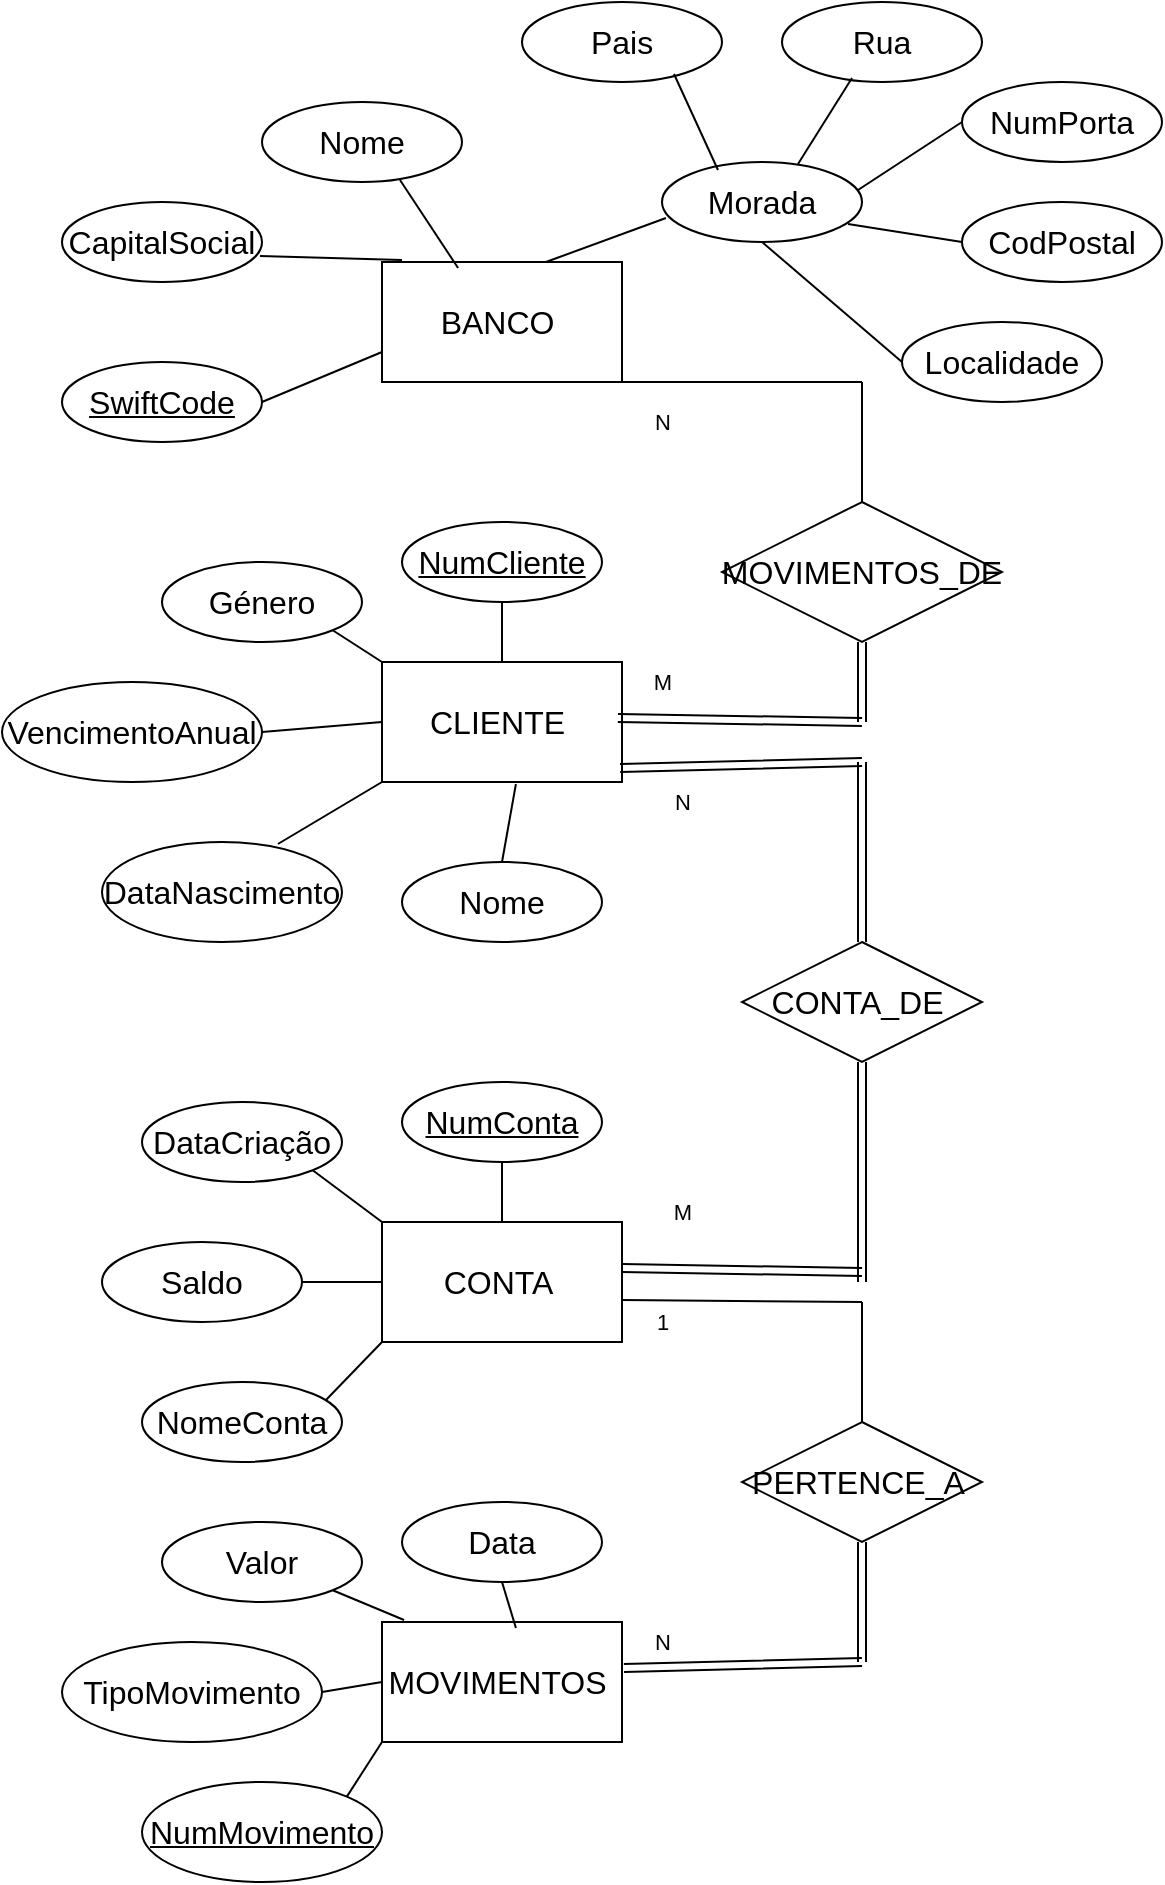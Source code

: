 <mxfile version="28.2.5">
  <diagram name="Página-1" id="3FrnLw_OYCXtZhZAILx2">
    <mxGraphModel dx="1186" dy="1924" grid="1" gridSize="10" guides="1" tooltips="1" connect="1" arrows="1" fold="1" page="1" pageScale="1" pageWidth="827" pageHeight="1169" math="0" shadow="0">
      <root>
        <mxCell id="0" />
        <mxCell id="1" parent="0" />
        <mxCell id="h5siNkcituXvY-2WvDQI-1" value="&lt;span id=&quot;docs-internal-guid-c98de67a-7fff-f7c8-31b4-15cce28972a3&quot;&gt;&lt;span style=&quot;font-size: 12pt; font-family: Calibri, sans-serif; background-color: transparent; font-variant-numeric: normal; font-variant-east-asian: normal; font-variant-alternates: normal; font-variant-position: normal; font-variant-emoji: normal; vertical-align: baseline; white-space-collapse: preserve;&quot;&gt;BANCO &lt;/span&gt;&lt;/span&gt;" style="rounded=0;whiteSpace=wrap;html=1;" vertex="1" parent="1">
          <mxGeometry x="200" y="80" width="120" height="60" as="geometry" />
        </mxCell>
        <mxCell id="h5siNkcituXvY-2WvDQI-2" value="&lt;span id=&quot;docs-internal-guid-cb5e6cf6-7fff-f6a9-5ab8-39e8e9b2c366&quot;&gt;&lt;span style=&quot;font-size: 12pt; font-family: Calibri, sans-serif; background-color: transparent; font-variant-numeric: normal; font-variant-east-asian: normal; font-variant-alternates: normal; font-variant-position: normal; font-variant-emoji: normal; text-decoration-skip-ink: none; vertical-align: baseline; white-space-collapse: preserve;&quot;&gt;SwiftCode&lt;/span&gt;&lt;/span&gt;" style="ellipse;whiteSpace=wrap;html=1;align=center;fontStyle=4;" vertex="1" parent="1">
          <mxGeometry x="40" y="130" width="100" height="40" as="geometry" />
        </mxCell>
        <mxCell id="h5siNkcituXvY-2WvDQI-3" value="&lt;span id=&quot;docs-internal-guid-b2e55722-7fff-10bd-e425-3219755d571b&quot;&gt;&lt;span style=&quot;font-size: 12pt; font-family: Calibri, sans-serif; background-color: transparent; font-variant-numeric: normal; font-variant-east-asian: normal; font-variant-alternates: normal; font-variant-position: normal; font-variant-emoji: normal; vertical-align: baseline; white-space-collapse: preserve;&quot;&gt;Morada&lt;/span&gt;&lt;/span&gt;" style="ellipse;whiteSpace=wrap;html=1;align=center;" vertex="1" parent="1">
          <mxGeometry x="340" y="30" width="100" height="40" as="geometry" />
        </mxCell>
        <mxCell id="h5siNkcituXvY-2WvDQI-4" value="&lt;span id=&quot;docs-internal-guid-d1528c30-7fff-7e09-91fa-49ba32e6d81a&quot;&gt;&lt;span style=&quot;font-size: 12pt; font-family: Calibri, sans-serif; background-color: transparent; font-variant-numeric: normal; font-variant-east-asian: normal; font-variant-alternates: normal; font-variant-position: normal; font-variant-emoji: normal; vertical-align: baseline; white-space-collapse: preserve;&quot;&gt;CodPostal&lt;/span&gt;&lt;/span&gt;" style="ellipse;whiteSpace=wrap;html=1;align=center;" vertex="1" parent="1">
          <mxGeometry x="490" y="50" width="100" height="40" as="geometry" />
        </mxCell>
        <mxCell id="h5siNkcituXvY-2WvDQI-5" value="&lt;span id=&quot;docs-internal-guid-aa83cac8-7fff-0316-6411-92192b8a188f&quot;&gt;&lt;span style=&quot;font-size: 12pt; font-family: Calibri, sans-serif; background-color: transparent; font-variant-numeric: normal; font-variant-east-asian: normal; font-variant-alternates: normal; font-variant-position: normal; font-variant-emoji: normal; vertical-align: baseline; white-space-collapse: preserve;&quot;&gt;Nome&lt;/span&gt;&lt;/span&gt;" style="ellipse;whiteSpace=wrap;html=1;align=center;" vertex="1" parent="1">
          <mxGeometry x="140" width="100" height="40" as="geometry" />
        </mxCell>
        <mxCell id="h5siNkcituXvY-2WvDQI-6" value="&lt;span id=&quot;docs-internal-guid-a869a431-7fff-c075-0027-cb32a133d4e4&quot;&gt;&lt;span style=&quot;font-size: 12pt; font-family: Calibri, sans-serif; background-color: transparent; font-variant-numeric: normal; font-variant-east-asian: normal; font-variant-alternates: normal; font-variant-position: normal; font-variant-emoji: normal; vertical-align: baseline; white-space-collapse: preserve;&quot;&gt;CapitalSocial&lt;/span&gt;&lt;/span&gt;" style="ellipse;whiteSpace=wrap;html=1;align=center;" vertex="1" parent="1">
          <mxGeometry x="40" y="50" width="100" height="40" as="geometry" />
        </mxCell>
        <mxCell id="h5siNkcituXvY-2WvDQI-7" value="&lt;span id=&quot;docs-internal-guid-a81eba52-7fff-ae07-4557-3e28843d21dd&quot;&gt;&lt;span style=&quot;font-size: 12pt; font-family: Calibri, sans-serif; background-color: transparent; font-variant-numeric: normal; font-variant-east-asian: normal; font-variant-alternates: normal; font-variant-position: normal; font-variant-emoji: normal; vertical-align: baseline; white-space-collapse: preserve;&quot;&gt;Pais&lt;/span&gt;&lt;/span&gt;" style="ellipse;whiteSpace=wrap;html=1;align=center;" vertex="1" parent="1">
          <mxGeometry x="270" y="-50" width="100" height="40" as="geometry" />
        </mxCell>
        <mxCell id="h5siNkcituXvY-2WvDQI-8" value="&lt;span id=&quot;docs-internal-guid-b4daa6f1-7fff-91a2-c9e3-9f851c4a3162&quot;&gt;&lt;span style=&quot;font-size: 12pt; font-family: Calibri, sans-serif; background-color: transparent; font-variant-numeric: normal; font-variant-east-asian: normal; font-variant-alternates: normal; font-variant-position: normal; font-variant-emoji: normal; vertical-align: baseline; white-space-collapse: preserve;&quot;&gt;Localidade&lt;/span&gt;&lt;/span&gt;" style="ellipse;whiteSpace=wrap;html=1;align=center;" vertex="1" parent="1">
          <mxGeometry x="460" y="110" width="100" height="40" as="geometry" />
        </mxCell>
        <mxCell id="h5siNkcituXvY-2WvDQI-9" value="&lt;span id=&quot;docs-internal-guid-98c6e2a1-7fff-6327-26eb-e383f1c9897c&quot;&gt;&lt;span style=&quot;font-size: 12pt; font-family: Calibri, sans-serif; background-color: transparent; font-variant-numeric: normal; font-variant-east-asian: normal; font-variant-alternates: normal; font-variant-position: normal; font-variant-emoji: normal; vertical-align: baseline; white-space-collapse: preserve;&quot;&gt;Rua&lt;/span&gt;&lt;/span&gt;" style="ellipse;whiteSpace=wrap;html=1;align=center;" vertex="1" parent="1">
          <mxGeometry x="400" y="-50" width="100" height="40" as="geometry" />
        </mxCell>
        <mxCell id="h5siNkcituXvY-2WvDQI-10" value="&lt;span id=&quot;docs-internal-guid-8433fc46-7fff-7181-3557-6fb484f7b6ed&quot;&gt;&lt;span style=&quot;font-size: 12pt; font-family: Calibri, sans-serif; background-color: transparent; font-variant-numeric: normal; font-variant-east-asian: normal; font-variant-alternates: normal; font-variant-position: normal; font-variant-emoji: normal; vertical-align: baseline; white-space-collapse: preserve;&quot;&gt;NumPorta&lt;/span&gt;&lt;/span&gt;" style="ellipse;whiteSpace=wrap;html=1;align=center;" vertex="1" parent="1">
          <mxGeometry x="490" y="-10" width="100" height="40" as="geometry" />
        </mxCell>
        <mxCell id="h5siNkcituXvY-2WvDQI-12" value="&lt;span id=&quot;docs-internal-guid-fe9f5caa-7fff-3d34-d0a5-0e9a74c6bce8&quot;&gt;&lt;span style=&quot;font-size: 12pt; font-family: Calibri, sans-serif; background-color: transparent; font-variant-numeric: normal; font-variant-east-asian: normal; font-variant-alternates: normal; font-variant-position: normal; font-variant-emoji: normal; vertical-align: baseline; white-space-collapse: preserve;&quot;&gt;CLIENTE &lt;/span&gt;&lt;/span&gt;" style="rounded=0;whiteSpace=wrap;html=1;" vertex="1" parent="1">
          <mxGeometry x="200" y="280" width="120" height="60" as="geometry" />
        </mxCell>
        <mxCell id="h5siNkcituXvY-2WvDQI-13" value="&lt;span id=&quot;docs-internal-guid-62c54535-7fff-dfc7-82a9-aac2d321ba4e&quot;&gt;&lt;span style=&quot;font-size: 12pt; font-family: Calibri, sans-serif; background-color: transparent; font-variant-numeric: normal; font-variant-east-asian: normal; font-variant-alternates: normal; font-variant-position: normal; font-variant-emoji: normal; vertical-align: baseline; white-space-collapse: preserve;&quot;&gt;VencimentoAnual&lt;/span&gt;&lt;/span&gt;" style="ellipse;whiteSpace=wrap;html=1;align=center;" vertex="1" parent="1">
          <mxGeometry x="10" y="290" width="130" height="50" as="geometry" />
        </mxCell>
        <mxCell id="h5siNkcituXvY-2WvDQI-14" value="&lt;span id=&quot;docs-internal-guid-09aae9fc-7fff-cddd-52e7-eaa7f98cb84c&quot;&gt;&lt;span style=&quot;font-size: 12pt; font-family: Calibri, sans-serif; background-color: transparent; font-variant-numeric: normal; font-variant-east-asian: normal; font-variant-alternates: normal; font-variant-position: normal; font-variant-emoji: normal; vertical-align: baseline; white-space-collapse: preserve;&quot;&gt;Género&lt;/span&gt;&lt;/span&gt;" style="ellipse;whiteSpace=wrap;html=1;align=center;" vertex="1" parent="1">
          <mxGeometry x="90" y="230" width="100" height="40" as="geometry" />
        </mxCell>
        <mxCell id="h5siNkcituXvY-2WvDQI-15" value="&lt;span id=&quot;docs-internal-guid-3b063361-7fff-a058-1fa5-90cc97f95b61&quot;&gt;&lt;span style=&quot;font-size: 12pt; font-family: Calibri, sans-serif; background-color: transparent; font-variant-numeric: normal; font-variant-east-asian: normal; font-variant-alternates: normal; font-variant-position: normal; font-variant-emoji: normal; vertical-align: baseline; white-space-collapse: preserve;&quot;&gt;DataNascimento&lt;/span&gt;&lt;/span&gt;" style="ellipse;whiteSpace=wrap;html=1;align=center;" vertex="1" parent="1">
          <mxGeometry x="60" y="370" width="120" height="50" as="geometry" />
        </mxCell>
        <mxCell id="h5siNkcituXvY-2WvDQI-16" value="&lt;span id=&quot;docs-internal-guid-ce296095-7fff-9345-59ce-13010bc71599&quot;&gt;&lt;span style=&quot;font-size: 12pt; font-family: Calibri, sans-serif; background-color: transparent; font-variant-numeric: normal; font-variant-east-asian: normal; font-variant-alternates: normal; font-variant-position: normal; font-variant-emoji: normal; vertical-align: baseline; white-space-collapse: preserve;&quot;&gt;Nome&lt;/span&gt;&lt;/span&gt;" style="ellipse;whiteSpace=wrap;html=1;align=center;" vertex="1" parent="1">
          <mxGeometry x="210" y="380" width="100" height="40" as="geometry" />
        </mxCell>
        <mxCell id="h5siNkcituXvY-2WvDQI-17" value="&lt;span id=&quot;docs-internal-guid-42ddceae-7fff-7ea5-fbeb-734978276303&quot;&gt;&lt;span style=&quot;font-size: 12pt; font-family: Calibri, sans-serif; background-color: transparent; font-variant-numeric: normal; font-variant-east-asian: normal; font-variant-alternates: normal; font-variant-position: normal; font-variant-emoji: normal; text-decoration-skip-ink: none; vertical-align: baseline; white-space-collapse: preserve;&quot;&gt;NumCliente&lt;/span&gt;&lt;/span&gt;" style="ellipse;whiteSpace=wrap;html=1;align=center;fontStyle=4;" vertex="1" parent="1">
          <mxGeometry x="210" y="210" width="100" height="40" as="geometry" />
        </mxCell>
        <mxCell id="h5siNkcituXvY-2WvDQI-18" value="&lt;span id=&quot;docs-internal-guid-1de8823d-7fff-34da-ef11-82ffd928eac5&quot;&gt;&lt;span style=&quot;font-size: 12pt; font-family: Calibri, sans-serif; background-color: transparent; font-variant-numeric: normal; font-variant-east-asian: normal; font-variant-alternates: normal; font-variant-position: normal; font-variant-emoji: normal; vertical-align: baseline; white-space-collapse: preserve;&quot;&gt;CONTA &lt;/span&gt;&lt;/span&gt;" style="rounded=0;whiteSpace=wrap;html=1;" vertex="1" parent="1">
          <mxGeometry x="200" y="560" width="120" height="60" as="geometry" />
        </mxCell>
        <mxCell id="h5siNkcituXvY-2WvDQI-19" value="&lt;span id=&quot;docs-internal-guid-00080c12-7fff-b3b5-1086-4a075bb7cc4a&quot;&gt;&lt;span style=&quot;font-size: 12pt; font-family: Calibri, sans-serif; background-color: transparent; font-variant-numeric: normal; font-variant-east-asian: normal; font-variant-alternates: normal; font-variant-position: normal; font-variant-emoji: normal; vertical-align: baseline; white-space-collapse: preserve;&quot;&gt;Saldo&lt;/span&gt;&lt;/span&gt;" style="ellipse;whiteSpace=wrap;html=1;align=center;" vertex="1" parent="1">
          <mxGeometry x="60" y="570" width="100" height="40" as="geometry" />
        </mxCell>
        <mxCell id="h5siNkcituXvY-2WvDQI-20" value="&lt;span id=&quot;docs-internal-guid-2405305a-7fff-9c8f-b508-4a0c18fc1a60&quot;&gt;&lt;span style=&quot;font-size: 12pt; font-family: Calibri, sans-serif; background-color: transparent; font-variant-numeric: normal; font-variant-east-asian: normal; font-variant-alternates: normal; font-variant-position: normal; font-variant-emoji: normal; vertical-align: baseline; white-space-collapse: preserve;&quot;&gt;NomeConta&lt;/span&gt;&lt;/span&gt;" style="ellipse;whiteSpace=wrap;html=1;align=center;" vertex="1" parent="1">
          <mxGeometry x="80" y="640" width="100" height="40" as="geometry" />
        </mxCell>
        <mxCell id="h5siNkcituXvY-2WvDQI-21" value="&lt;span id=&quot;docs-internal-guid-a5ba5f70-7fff-7c73-c7e4-8cdfc85c963a&quot;&gt;&lt;span style=&quot;font-size: 12pt; font-family: Calibri, sans-serif; background-color: transparent; font-variant-numeric: normal; font-variant-east-asian: normal; font-variant-alternates: normal; font-variant-position: normal; font-variant-emoji: normal; vertical-align: baseline; white-space-collapse: preserve;&quot;&gt;DataCriação&lt;/span&gt;&lt;/span&gt;" style="ellipse;whiteSpace=wrap;html=1;align=center;" vertex="1" parent="1">
          <mxGeometry x="80" y="500" width="100" height="40" as="geometry" />
        </mxCell>
        <mxCell id="h5siNkcituXvY-2WvDQI-22" value="&lt;span id=&quot;docs-internal-guid-426f32d3-7fff-5bcd-8333-54c72f3eebee&quot;&gt;&lt;span style=&quot;font-size: 12pt; font-family: Calibri, sans-serif; background-color: transparent; font-variant-numeric: normal; font-variant-east-asian: normal; font-variant-alternates: normal; font-variant-position: normal; font-variant-emoji: normal; text-decoration-skip-ink: none; vertical-align: baseline; white-space-collapse: preserve;&quot;&gt;NumConta&lt;/span&gt;&lt;/span&gt;" style="ellipse;whiteSpace=wrap;html=1;align=center;fontStyle=4;" vertex="1" parent="1">
          <mxGeometry x="210" y="490" width="100" height="40" as="geometry" />
        </mxCell>
        <mxCell id="h5siNkcituXvY-2WvDQI-23" value="&lt;span id=&quot;docs-internal-guid-e717e4d1-7fff-016e-da79-1b87d2be63a3&quot;&gt;&lt;span style=&quot;font-size: 12pt; font-family: Calibri, sans-serif; background-color: transparent; font-variant-numeric: normal; font-variant-east-asian: normal; font-variant-alternates: normal; font-variant-position: normal; font-variant-emoji: normal; vertical-align: baseline; white-space-collapse: preserve;&quot;&gt;MOVIMENTOS &lt;/span&gt;&lt;/span&gt;" style="rounded=0;whiteSpace=wrap;html=1;" vertex="1" parent="1">
          <mxGeometry x="200" y="760" width="120" height="60" as="geometry" />
        </mxCell>
        <mxCell id="h5siNkcituXvY-2WvDQI-24" value="&lt;span id=&quot;docs-internal-guid-8e6be2fe-7fff-7c3b-7817-8044bf9dd68d&quot;&gt;&lt;span style=&quot;font-size: 12pt; font-family: Calibri, sans-serif; background-color: transparent; font-variant-numeric: normal; font-variant-east-asian: normal; font-variant-alternates: normal; font-variant-position: normal; font-variant-emoji: normal; vertical-align: baseline; white-space-collapse: preserve;&quot;&gt;Valor&lt;/span&gt;&lt;/span&gt;" style="ellipse;whiteSpace=wrap;html=1;align=center;" vertex="1" parent="1">
          <mxGeometry x="90" y="710" width="100" height="40" as="geometry" />
        </mxCell>
        <mxCell id="h5siNkcituXvY-2WvDQI-25" value="&lt;span id=&quot;docs-internal-guid-99b3528d-7fff-559d-3f79-da6ea304e9f2&quot;&gt;&lt;span style=&quot;font-size: 12pt; font-family: Calibri, sans-serif; background-color: transparent; font-variant-numeric: normal; font-variant-east-asian: normal; font-variant-alternates: normal; font-variant-position: normal; font-variant-emoji: normal; vertical-align: baseline; white-space-collapse: preserve;&quot;&gt;TipoMovimento&lt;/span&gt;&lt;/span&gt;" style="ellipse;whiteSpace=wrap;html=1;align=center;" vertex="1" parent="1">
          <mxGeometry x="40" y="770" width="130" height="50" as="geometry" />
        </mxCell>
        <mxCell id="h5siNkcituXvY-2WvDQI-26" value="&lt;span id=&quot;docs-internal-guid-baca70d8-7fff-495a-11ea-d1c37267b8ab&quot;&gt;&lt;span style=&quot;font-size: 12pt; font-family: Calibri, sans-serif; background-color: transparent; font-variant-numeric: normal; font-variant-east-asian: normal; font-variant-alternates: normal; font-variant-position: normal; font-variant-emoji: normal; vertical-align: baseline; white-space-collapse: preserve;&quot;&gt;Data&lt;/span&gt;&lt;/span&gt;" style="ellipse;whiteSpace=wrap;html=1;align=center;" vertex="1" parent="1">
          <mxGeometry x="210" y="700" width="100" height="40" as="geometry" />
        </mxCell>
        <mxCell id="h5siNkcituXvY-2WvDQI-27" value="&lt;span id=&quot;docs-internal-guid-4a18df48-7fff-2eb3-d0c7-ce6d35a17109&quot;&gt;&lt;span style=&quot;font-size: 12pt; font-family: Calibri, sans-serif; background-color: transparent; font-variant-numeric: normal; font-variant-east-asian: normal; font-variant-alternates: normal; font-variant-position: normal; font-variant-emoji: normal; text-decoration-skip-ink: none; vertical-align: baseline; white-space-collapse: preserve;&quot;&gt;NumMovimento&lt;/span&gt;&lt;/span&gt;" style="ellipse;whiteSpace=wrap;html=1;align=center;fontStyle=4;" vertex="1" parent="1">
          <mxGeometry x="80" y="840" width="120" height="50" as="geometry" />
        </mxCell>
        <mxCell id="h5siNkcituXvY-2WvDQI-28" value="" style="endArrow=none;html=1;rounded=0;entryX=0.69;entryY=0.975;entryDx=0;entryDy=0;entryPerimeter=0;exitX=0.317;exitY=0.05;exitDx=0;exitDy=0;exitPerimeter=0;" edge="1" parent="1" source="h5siNkcituXvY-2WvDQI-1" target="h5siNkcituXvY-2WvDQI-5">
          <mxGeometry width="50" height="50" relative="1" as="geometry">
            <mxPoint x="235" y="80" as="sourcePoint" />
            <mxPoint x="285" y="30" as="targetPoint" />
          </mxGeometry>
        </mxCell>
        <mxCell id="h5siNkcituXvY-2WvDQI-29" value="" style="endArrow=none;html=1;rounded=0;exitX=1;exitY=0.5;exitDx=0;exitDy=0;entryX=0;entryY=0.75;entryDx=0;entryDy=0;" edge="1" parent="1" source="h5siNkcituXvY-2WvDQI-2" target="h5siNkcituXvY-2WvDQI-1">
          <mxGeometry width="50" height="50" relative="1" as="geometry">
            <mxPoint x="150" y="170" as="sourcePoint" />
            <mxPoint x="200" y="120" as="targetPoint" />
          </mxGeometry>
        </mxCell>
        <mxCell id="h5siNkcituXvY-2WvDQI-30" value="" style="endArrow=none;html=1;rounded=0;exitX=0.99;exitY=0.675;exitDx=0;exitDy=0;exitPerimeter=0;entryX=0.083;entryY=-0.017;entryDx=0;entryDy=0;entryPerimeter=0;" edge="1" parent="1" source="h5siNkcituXvY-2WvDQI-6" target="h5siNkcituXvY-2WvDQI-1">
          <mxGeometry width="50" height="50" relative="1" as="geometry">
            <mxPoint x="150" y="130" as="sourcePoint" />
            <mxPoint x="200" y="80" as="targetPoint" />
          </mxGeometry>
        </mxCell>
        <mxCell id="h5siNkcituXvY-2WvDQI-31" value="" style="endArrow=none;html=1;rounded=0;entryX=0.02;entryY=0.7;entryDx=0;entryDy=0;entryPerimeter=0;exitX=0.683;exitY=0;exitDx=0;exitDy=0;exitPerimeter=0;" edge="1" parent="1" source="h5siNkcituXvY-2WvDQI-1" target="h5siNkcituXvY-2WvDQI-3">
          <mxGeometry width="50" height="50" relative="1" as="geometry">
            <mxPoint x="290" y="80" as="sourcePoint" />
            <mxPoint x="340" y="30" as="targetPoint" />
          </mxGeometry>
        </mxCell>
        <mxCell id="h5siNkcituXvY-2WvDQI-32" value="" style="endArrow=none;html=1;rounded=0;entryX=0.76;entryY=0.9;entryDx=0;entryDy=0;entryPerimeter=0;exitX=0.28;exitY=0.1;exitDx=0;exitDy=0;exitPerimeter=0;" edge="1" parent="1" source="h5siNkcituXvY-2WvDQI-3" target="h5siNkcituXvY-2WvDQI-7">
          <mxGeometry width="50" height="50" relative="1" as="geometry">
            <mxPoint x="360" y="30" as="sourcePoint" />
            <mxPoint x="410" y="-20" as="targetPoint" />
          </mxGeometry>
        </mxCell>
        <mxCell id="h5siNkcituXvY-2WvDQI-33" value="" style="endArrow=none;html=1;rounded=0;entryX=0;entryY=0.5;entryDx=0;entryDy=0;exitX=0.98;exitY=0.35;exitDx=0;exitDy=0;exitPerimeter=0;" edge="1" parent="1" source="h5siNkcituXvY-2WvDQI-3" target="h5siNkcituXvY-2WvDQI-10">
          <mxGeometry width="50" height="50" relative="1" as="geometry">
            <mxPoint x="440" y="45" as="sourcePoint" />
            <mxPoint x="490" y="-5" as="targetPoint" />
          </mxGeometry>
        </mxCell>
        <mxCell id="h5siNkcituXvY-2WvDQI-34" value="" style="endArrow=none;html=1;rounded=0;entryX=0.35;entryY=0.95;entryDx=0;entryDy=0;entryPerimeter=0;exitX=0.68;exitY=0.025;exitDx=0;exitDy=0;exitPerimeter=0;" edge="1" parent="1" source="h5siNkcituXvY-2WvDQI-3" target="h5siNkcituXvY-2WvDQI-9">
          <mxGeometry width="50" height="50" relative="1" as="geometry">
            <mxPoint x="400" y="30" as="sourcePoint" />
            <mxPoint x="450" y="-20" as="targetPoint" />
          </mxGeometry>
        </mxCell>
        <mxCell id="h5siNkcituXvY-2WvDQI-35" value="" style="endArrow=none;html=1;rounded=0;entryX=0;entryY=0.5;entryDx=0;entryDy=0;exitX=0.93;exitY=0.775;exitDx=0;exitDy=0;exitPerimeter=0;" edge="1" parent="1" source="h5siNkcituXvY-2WvDQI-3" target="h5siNkcituXvY-2WvDQI-4">
          <mxGeometry width="50" height="50" relative="1" as="geometry">
            <mxPoint x="414" y="80" as="sourcePoint" />
            <mxPoint x="464" y="30" as="targetPoint" />
          </mxGeometry>
        </mxCell>
        <mxCell id="h5siNkcituXvY-2WvDQI-36" value="" style="endArrow=none;html=1;rounded=0;entryX=0;entryY=0.5;entryDx=0;entryDy=0;exitX=0.5;exitY=1;exitDx=0;exitDy=0;" edge="1" parent="1" source="h5siNkcituXvY-2WvDQI-3" target="h5siNkcituXvY-2WvDQI-8">
          <mxGeometry width="50" height="50" relative="1" as="geometry">
            <mxPoint x="389" y="95" as="sourcePoint" />
            <mxPoint x="439" y="45" as="targetPoint" />
          </mxGeometry>
        </mxCell>
        <mxCell id="h5siNkcituXvY-2WvDQI-37" value="" style="endArrow=none;html=1;rounded=0;entryX=0.5;entryY=0;entryDx=0;entryDy=0;exitX=0.5;exitY=1;exitDx=0;exitDy=0;" edge="1" parent="1" source="h5siNkcituXvY-2WvDQI-17" target="h5siNkcituXvY-2WvDQI-12">
          <mxGeometry width="50" height="50" relative="1" as="geometry">
            <mxPoint x="260" y="260" as="sourcePoint" />
            <mxPoint x="300" y="220" as="targetPoint" />
          </mxGeometry>
        </mxCell>
        <mxCell id="h5siNkcituXvY-2WvDQI-38" value="" style="endArrow=none;html=1;rounded=0;entryX=0;entryY=0;entryDx=0;entryDy=0;exitX=1;exitY=1;exitDx=0;exitDy=0;" edge="1" parent="1" source="h5siNkcituXvY-2WvDQI-14" target="h5siNkcituXvY-2WvDQI-12">
          <mxGeometry width="50" height="50" relative="1" as="geometry">
            <mxPoint x="160" y="290" as="sourcePoint" />
            <mxPoint x="210" y="240" as="targetPoint" />
          </mxGeometry>
        </mxCell>
        <mxCell id="h5siNkcituXvY-2WvDQI-39" value="" style="endArrow=none;html=1;rounded=0;exitX=0;exitY=0.5;exitDx=0;exitDy=0;entryX=1;entryY=0.5;entryDx=0;entryDy=0;" edge="1" parent="1" source="h5siNkcituXvY-2WvDQI-12" target="h5siNkcituXvY-2WvDQI-13">
          <mxGeometry width="50" height="50" relative="1" as="geometry">
            <mxPoint x="120" y="340" as="sourcePoint" />
            <mxPoint x="170" y="290" as="targetPoint" />
          </mxGeometry>
        </mxCell>
        <mxCell id="h5siNkcituXvY-2WvDQI-40" value="" style="endArrow=none;html=1;rounded=0;exitX=0;exitY=1;exitDx=0;exitDy=0;entryX=0.733;entryY=0.02;entryDx=0;entryDy=0;entryPerimeter=0;" edge="1" parent="1" source="h5siNkcituXvY-2WvDQI-12" target="h5siNkcituXvY-2WvDQI-15">
          <mxGeometry width="50" height="50" relative="1" as="geometry">
            <mxPoint x="115" y="400" as="sourcePoint" />
            <mxPoint x="165" y="350" as="targetPoint" />
          </mxGeometry>
        </mxCell>
        <mxCell id="h5siNkcituXvY-2WvDQI-41" value="" style="endArrow=none;html=1;rounded=0;exitX=0.558;exitY=1.017;exitDx=0;exitDy=0;exitPerimeter=0;entryX=0.5;entryY=0;entryDx=0;entryDy=0;" edge="1" parent="1" source="h5siNkcituXvY-2WvDQI-12" target="h5siNkcituXvY-2WvDQI-16">
          <mxGeometry width="50" height="50" relative="1" as="geometry">
            <mxPoint x="250" y="410" as="sourcePoint" />
            <mxPoint x="300" y="360" as="targetPoint" />
          </mxGeometry>
        </mxCell>
        <mxCell id="h5siNkcituXvY-2WvDQI-42" value="" style="endArrow=none;html=1;rounded=0;exitX=0.92;exitY=0.225;exitDx=0;exitDy=0;exitPerimeter=0;entryX=0;entryY=1;entryDx=0;entryDy=0;" edge="1" parent="1" source="h5siNkcituXvY-2WvDQI-20" target="h5siNkcituXvY-2WvDQI-18">
          <mxGeometry width="50" height="50" relative="1" as="geometry">
            <mxPoint x="165" y="670" as="sourcePoint" />
            <mxPoint x="215" y="620" as="targetPoint" />
          </mxGeometry>
        </mxCell>
        <mxCell id="h5siNkcituXvY-2WvDQI-43" value="" style="endArrow=none;html=1;rounded=0;exitX=1;exitY=0.5;exitDx=0;exitDy=0;entryX=0;entryY=0.5;entryDx=0;entryDy=0;" edge="1" parent="1" source="h5siNkcituXvY-2WvDQI-19" target="h5siNkcituXvY-2WvDQI-18">
          <mxGeometry width="50" height="50" relative="1" as="geometry">
            <mxPoint x="180" y="630" as="sourcePoint" />
            <mxPoint x="230" y="580" as="targetPoint" />
          </mxGeometry>
        </mxCell>
        <mxCell id="h5siNkcituXvY-2WvDQI-44" value="" style="endArrow=none;html=1;rounded=0;exitX=1;exitY=1;exitDx=0;exitDy=0;entryX=0;entryY=0;entryDx=0;entryDy=0;" edge="1" parent="1" source="h5siNkcituXvY-2WvDQI-21" target="h5siNkcituXvY-2WvDQI-18">
          <mxGeometry width="50" height="50" relative="1" as="geometry">
            <mxPoint x="180" y="590" as="sourcePoint" />
            <mxPoint x="230" y="540" as="targetPoint" />
          </mxGeometry>
        </mxCell>
        <mxCell id="h5siNkcituXvY-2WvDQI-45" value="" style="endArrow=none;html=1;rounded=0;exitX=0.5;exitY=0;exitDx=0;exitDy=0;entryX=0.5;entryY=1;entryDx=0;entryDy=0;" edge="1" parent="1" source="h5siNkcituXvY-2WvDQI-18" target="h5siNkcituXvY-2WvDQI-22">
          <mxGeometry width="50" height="50" relative="1" as="geometry">
            <mxPoint x="235" y="570" as="sourcePoint" />
            <mxPoint x="285" y="520" as="targetPoint" />
          </mxGeometry>
        </mxCell>
        <mxCell id="h5siNkcituXvY-2WvDQI-46" value="" style="endArrow=none;html=1;rounded=0;exitX=1;exitY=0;exitDx=0;exitDy=0;entryX=0;entryY=1;entryDx=0;entryDy=0;" edge="1" parent="1" source="h5siNkcituXvY-2WvDQI-27" target="h5siNkcituXvY-2WvDQI-23">
          <mxGeometry width="50" height="50" relative="1" as="geometry">
            <mxPoint x="160" y="880" as="sourcePoint" />
            <mxPoint x="210" y="830" as="targetPoint" />
          </mxGeometry>
        </mxCell>
        <mxCell id="h5siNkcituXvY-2WvDQI-47" value="" style="endArrow=none;html=1;rounded=0;exitX=1;exitY=0.5;exitDx=0;exitDy=0;entryX=0;entryY=0.5;entryDx=0;entryDy=0;" edge="1" parent="1" source="h5siNkcituXvY-2WvDQI-25" target="h5siNkcituXvY-2WvDQI-23">
          <mxGeometry width="50" height="50" relative="1" as="geometry">
            <mxPoint x="140" y="800" as="sourcePoint" />
            <mxPoint x="190" y="750" as="targetPoint" />
          </mxGeometry>
        </mxCell>
        <mxCell id="h5siNkcituXvY-2WvDQI-48" value="" style="endArrow=none;html=1;rounded=0;exitX=1;exitY=1;exitDx=0;exitDy=0;entryX=0.092;entryY=-0.017;entryDx=0;entryDy=0;entryPerimeter=0;" edge="1" parent="1" source="h5siNkcituXvY-2WvDQI-24" target="h5siNkcituXvY-2WvDQI-23">
          <mxGeometry width="50" height="50" relative="1" as="geometry">
            <mxPoint x="180" y="755" as="sourcePoint" />
            <mxPoint x="230" y="705" as="targetPoint" />
          </mxGeometry>
        </mxCell>
        <mxCell id="h5siNkcituXvY-2WvDQI-49" value="" style="endArrow=none;html=1;rounded=0;entryX=0.558;entryY=0.05;entryDx=0;entryDy=0;entryPerimeter=0;exitX=0.5;exitY=1;exitDx=0;exitDy=0;" edge="1" parent="1" source="h5siNkcituXvY-2WvDQI-26" target="h5siNkcituXvY-2WvDQI-23">
          <mxGeometry width="50" height="50" relative="1" as="geometry">
            <mxPoint x="235" y="760" as="sourcePoint" />
            <mxPoint x="285" y="710" as="targetPoint" />
          </mxGeometry>
        </mxCell>
        <mxCell id="h5siNkcituXvY-2WvDQI-50" value="&lt;span id=&quot;docs-internal-guid-aa535f21-7fff-d3a7-b168-23d240343123&quot;&gt;&lt;span style=&quot;font-size: 12pt; font-family: Calibri, sans-serif; background-color: transparent; font-variant-numeric: normal; font-variant-east-asian: normal; font-variant-alternates: normal; font-variant-position: normal; font-variant-emoji: normal; vertical-align: baseline; white-space-collapse: preserve;&quot;&gt;MOVIMENTOS_DE &lt;/span&gt;&lt;/span&gt;" style="shape=rhombus;perimeter=rhombusPerimeter;whiteSpace=wrap;html=1;align=center;" vertex="1" parent="1">
          <mxGeometry x="370" y="200" width="140" height="70" as="geometry" />
        </mxCell>
        <mxCell id="h5siNkcituXvY-2WvDQI-51" value="&lt;span id=&quot;docs-internal-guid-8604a992-7fff-c2a2-4da4-db711869354c&quot;&gt;&lt;span style=&quot;font-size: 12pt; font-family: Calibri, sans-serif; background-color: transparent; font-variant-numeric: normal; font-variant-east-asian: normal; font-variant-alternates: normal; font-variant-position: normal; font-variant-emoji: normal; vertical-align: baseline; white-space-collapse: preserve;&quot;&gt;CONTA_DE &lt;/span&gt;&lt;/span&gt;" style="shape=rhombus;perimeter=rhombusPerimeter;whiteSpace=wrap;html=1;align=center;" vertex="1" parent="1">
          <mxGeometry x="380" y="420" width="120" height="60" as="geometry" />
        </mxCell>
        <mxCell id="h5siNkcituXvY-2WvDQI-52" value="&lt;span id=&quot;docs-internal-guid-afc416e9-7fff-adad-70ef-a53e17e86e52&quot;&gt;&lt;span style=&quot;font-size: 12pt; font-family: Calibri, sans-serif; background-color: transparent; font-variant-numeric: normal; font-variant-east-asian: normal; font-variant-alternates: normal; font-variant-position: normal; font-variant-emoji: normal; vertical-align: baseline; white-space-collapse: preserve;&quot;&gt;PERTENCE_A &lt;/span&gt;&lt;/span&gt;" style="shape=rhombus;perimeter=rhombusPerimeter;whiteSpace=wrap;html=1;align=center;" vertex="1" parent="1">
          <mxGeometry x="380" y="660" width="120" height="60" as="geometry" />
        </mxCell>
        <mxCell id="h5siNkcituXvY-2WvDQI-53" value="" style="shape=link;html=1;rounded=0;exitX=0.983;exitY=0.633;exitDx=0;exitDy=0;exitPerimeter=0;" edge="1" parent="1">
          <mxGeometry relative="1" as="geometry">
            <mxPoint x="317.96" y="307.98" as="sourcePoint" />
            <mxPoint x="440" y="310" as="targetPoint" />
          </mxGeometry>
        </mxCell>
        <mxCell id="h5siNkcituXvY-2WvDQI-58" value="M" style="edgeLabel;html=1;align=center;verticalAlign=middle;resizable=0;points=[];" vertex="1" connectable="0" parent="h5siNkcituXvY-2WvDQI-53">
          <mxGeometry x="-0.344" relative="1" as="geometry">
            <mxPoint x="-18" y="-19" as="offset" />
          </mxGeometry>
        </mxCell>
        <mxCell id="h5siNkcituXvY-2WvDQI-55" value="" style="shape=link;html=1;rounded=0;entryX=0.5;entryY=1;entryDx=0;entryDy=0;" edge="1" parent="1" target="h5siNkcituXvY-2WvDQI-50">
          <mxGeometry relative="1" as="geometry">
            <mxPoint x="440" y="310" as="sourcePoint" />
            <mxPoint x="490" y="190" as="targetPoint" />
          </mxGeometry>
        </mxCell>
        <mxCell id="h5siNkcituXvY-2WvDQI-59" value="" style="endArrow=none;html=1;rounded=0;exitX=1;exitY=1;exitDx=0;exitDy=0;" edge="1" parent="1" source="h5siNkcituXvY-2WvDQI-1">
          <mxGeometry relative="1" as="geometry">
            <mxPoint x="330" y="190" as="sourcePoint" />
            <mxPoint x="440" y="140" as="targetPoint" />
            <Array as="points">
              <mxPoint x="400" y="140" />
            </Array>
          </mxGeometry>
        </mxCell>
        <mxCell id="h5siNkcituXvY-2WvDQI-61" value="N" style="edgeLabel;html=1;align=center;verticalAlign=middle;resizable=0;points=[];" vertex="1" connectable="0" parent="h5siNkcituXvY-2WvDQI-59">
          <mxGeometry x="-0.583" y="2" relative="1" as="geometry">
            <mxPoint x="-5" y="22" as="offset" />
          </mxGeometry>
        </mxCell>
        <mxCell id="h5siNkcituXvY-2WvDQI-60" value="" style="endArrow=none;html=1;rounded=0;entryX=0.5;entryY=0;entryDx=0;entryDy=0;" edge="1" parent="1" target="h5siNkcituXvY-2WvDQI-50">
          <mxGeometry relative="1" as="geometry">
            <mxPoint x="440" y="140" as="sourcePoint" />
            <mxPoint x="490" y="190" as="targetPoint" />
          </mxGeometry>
        </mxCell>
        <mxCell id="h5siNkcituXvY-2WvDQI-62" value="" style="shape=link;html=1;rounded=0;exitX=1;exitY=0.633;exitDx=0;exitDy=0;exitPerimeter=0;" edge="1" parent="1">
          <mxGeometry relative="1" as="geometry">
            <mxPoint x="320" y="583" as="sourcePoint" />
            <mxPoint x="440" y="585.02" as="targetPoint" />
          </mxGeometry>
        </mxCell>
        <mxCell id="h5siNkcituXvY-2WvDQI-74" value="M" style="edgeLabel;html=1;align=center;verticalAlign=middle;resizable=0;points=[];" vertex="1" connectable="0" parent="h5siNkcituXvY-2WvDQI-62">
          <mxGeometry x="-0.332" y="-6" relative="1" as="geometry">
            <mxPoint x="-10" y="-35" as="offset" />
          </mxGeometry>
        </mxCell>
        <mxCell id="h5siNkcituXvY-2WvDQI-64" value="" style="shape=link;html=1;rounded=0;entryX=0.5;entryY=1;entryDx=0;entryDy=0;" edge="1" parent="1" target="h5siNkcituXvY-2WvDQI-51">
          <mxGeometry relative="1" as="geometry">
            <mxPoint x="440" y="590" as="sourcePoint" />
            <mxPoint x="490" y="490" as="targetPoint" />
          </mxGeometry>
        </mxCell>
        <mxCell id="h5siNkcituXvY-2WvDQI-66" value="" style="shape=link;html=1;rounded=0;entryX=0.5;entryY=0;entryDx=0;entryDy=0;" edge="1" parent="1" target="h5siNkcituXvY-2WvDQI-51">
          <mxGeometry relative="1" as="geometry">
            <mxPoint x="440" y="330" as="sourcePoint" />
            <mxPoint x="530" y="370" as="targetPoint" />
          </mxGeometry>
        </mxCell>
        <mxCell id="h5siNkcituXvY-2WvDQI-71" value="" style="shape=link;html=1;rounded=0;exitX=0.992;exitY=0.883;exitDx=0;exitDy=0;exitPerimeter=0;" edge="1" parent="1" source="h5siNkcituXvY-2WvDQI-12">
          <mxGeometry relative="1" as="geometry">
            <mxPoint x="320" y="330" as="sourcePoint" />
            <mxPoint x="440" y="330" as="targetPoint" />
          </mxGeometry>
        </mxCell>
        <mxCell id="h5siNkcituXvY-2WvDQI-73" value="N" style="edgeLabel;html=1;align=center;verticalAlign=middle;resizable=0;points=[];" vertex="1" connectable="0" parent="h5siNkcituXvY-2WvDQI-71">
          <mxGeometry x="-0.191" y="-1" relative="1" as="geometry">
            <mxPoint x="-18" y="17" as="offset" />
          </mxGeometry>
        </mxCell>
        <mxCell id="h5siNkcituXvY-2WvDQI-75" value="" style="shape=link;html=1;rounded=0;exitX=1.008;exitY=0.383;exitDx=0;exitDy=0;exitPerimeter=0;" edge="1" parent="1" source="h5siNkcituXvY-2WvDQI-23">
          <mxGeometry relative="1" as="geometry">
            <mxPoint x="320" y="780" as="sourcePoint" />
            <mxPoint x="440" y="780" as="targetPoint" />
          </mxGeometry>
        </mxCell>
        <mxCell id="h5siNkcituXvY-2WvDQI-81" value="N" style="edgeLabel;html=1;align=center;verticalAlign=middle;resizable=0;points=[];" vertex="1" connectable="0" parent="h5siNkcituXvY-2WvDQI-75">
          <mxGeometry x="-0.46" y="4" relative="1" as="geometry">
            <mxPoint x="-13" y="-8" as="offset" />
          </mxGeometry>
        </mxCell>
        <mxCell id="h5siNkcituXvY-2WvDQI-77" value="" style="endArrow=none;html=1;rounded=0;exitX=1;exitY=0.65;exitDx=0;exitDy=0;exitPerimeter=0;" edge="1" parent="1" source="h5siNkcituXvY-2WvDQI-18">
          <mxGeometry relative="1" as="geometry">
            <mxPoint x="360" y="760" as="sourcePoint" />
            <mxPoint x="440" y="600" as="targetPoint" />
          </mxGeometry>
        </mxCell>
        <mxCell id="h5siNkcituXvY-2WvDQI-80" value="1" style="edgeLabel;html=1;align=center;verticalAlign=middle;resizable=0;points=[];" vertex="1" connectable="0" parent="h5siNkcituXvY-2WvDQI-77">
          <mxGeometry x="-0.583" y="-3" relative="1" as="geometry">
            <mxPoint x="-5" y="8" as="offset" />
          </mxGeometry>
        </mxCell>
        <mxCell id="h5siNkcituXvY-2WvDQI-78" value="" style="endArrow=none;html=1;rounded=0;entryX=0.5;entryY=0;entryDx=0;entryDy=0;" edge="1" parent="1" target="h5siNkcituXvY-2WvDQI-52">
          <mxGeometry relative="1" as="geometry">
            <mxPoint x="440" y="600" as="sourcePoint" />
            <mxPoint x="480" y="600" as="targetPoint" />
          </mxGeometry>
        </mxCell>
        <mxCell id="h5siNkcituXvY-2WvDQI-79" value="" style="shape=link;html=1;rounded=0;exitX=0.5;exitY=1;exitDx=0;exitDy=0;" edge="1" parent="1" source="h5siNkcituXvY-2WvDQI-52">
          <mxGeometry relative="1" as="geometry">
            <mxPoint x="440" y="720" as="sourcePoint" />
            <mxPoint x="440" y="780" as="targetPoint" />
          </mxGeometry>
        </mxCell>
      </root>
    </mxGraphModel>
  </diagram>
</mxfile>

